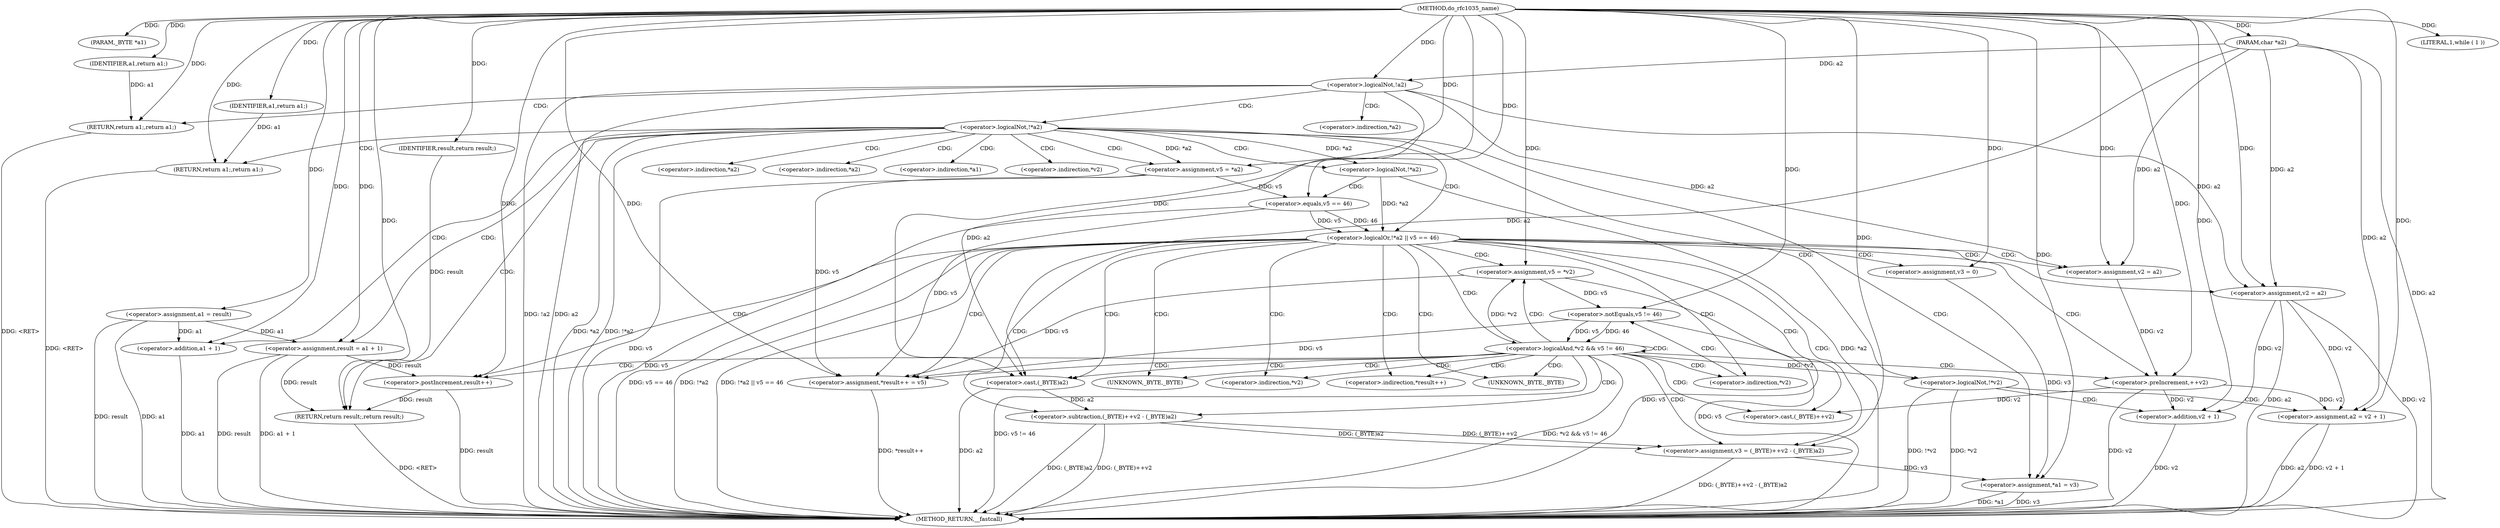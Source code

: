 digraph do_rfc1035_name {  
"1000105" [label = "(METHOD,do_rfc1035_name)" ]
"1000203" [label = "(METHOD_RETURN,__fastcall)" ]
"1000106" [label = "(PARAM,_BYTE *a1)" ]
"1000107" [label = "(PARAM,char *a2)" ]
"1000114" [label = "(<operator>.logicalNot,!a2)" ]
"1000116" [label = "(RETURN,return a1;,return a1;)" ]
"1000117" [label = "(IDENTIFIER,a1,return a1;)" ]
"1000119" [label = "(<operator>.logicalNot,!*a2)" ]
"1000122" [label = "(RETURN,return a1;,return a1;)" ]
"1000123" [label = "(IDENTIFIER,a1,return a1;)" ]
"1000125" [label = "(LITERAL,1,while ( 1 ))" ]
"1000127" [label = "(<operator>.assignment,result = a1 + 1)" ]
"1000129" [label = "(<operator>.addition,a1 + 1)" ]
"1000132" [label = "(<operator>.assignment,v5 = *a2)" ]
"1000137" [label = "(<operator>.logicalOr,!*a2 || v5 == 46)" ]
"1000138" [label = "(<operator>.logicalNot,!*a2)" ]
"1000141" [label = "(<operator>.equals,v5 == 46)" ]
"1000145" [label = "(<operator>.assignment,v2 = a2)" ]
"1000148" [label = "(<operator>.assignment,v3 = 0)" ]
"1000153" [label = "(<operator>.assignment,v2 = a2)" ]
"1000158" [label = "(<operator>.assignment,*result++ = v5)" ]
"1000160" [label = "(<operator>.postIncrement,result++)" ]
"1000163" [label = "(<operator>.assignment,v3 = (_BYTE)++v2 - (_BYTE)a2)" ]
"1000165" [label = "(<operator>.subtraction,(_BYTE)++v2 - (_BYTE)a2)" ]
"1000166" [label = "(<operator>.cast,(_BYTE)++v2)" ]
"1000168" [label = "(<operator>.preIncrement,++v2)" ]
"1000170" [label = "(<operator>.cast,(_BYTE)a2)" ]
"1000173" [label = "(<operator>.assignment,v5 = *v2)" ]
"1000177" [label = "(<operator>.logicalAnd,*v2 && v5 != 46)" ]
"1000180" [label = "(<operator>.notEquals,v5 != 46)" ]
"1000183" [label = "(<operator>.assignment,*a1 = v3)" ]
"1000188" [label = "(<operator>.logicalNot,!*v2)" ]
"1000192" [label = "(<operator>.assignment,a2 = v2 + 1)" ]
"1000194" [label = "(<operator>.addition,v2 + 1)" ]
"1000198" [label = "(<operator>.assignment,a1 = result)" ]
"1000201" [label = "(RETURN,return result;,return result;)" ]
"1000202" [label = "(IDENTIFIER,result,return result;)" ]
"1000120" [label = "(<operator>.indirection,*a2)" ]
"1000134" [label = "(<operator>.indirection,*a2)" ]
"1000139" [label = "(<operator>.indirection,*a2)" ]
"1000159" [label = "(<operator>.indirection,*result++)" ]
"1000167" [label = "(UNKNOWN,_BYTE,_BYTE)" ]
"1000171" [label = "(UNKNOWN,_BYTE,_BYTE)" ]
"1000175" [label = "(<operator>.indirection,*v2)" ]
"1000178" [label = "(<operator>.indirection,*v2)" ]
"1000184" [label = "(<operator>.indirection,*a1)" ]
"1000189" [label = "(<operator>.indirection,*v2)" ]
  "1000116" -> "1000203"  [ label = "DDG: <RET>"] 
  "1000180" -> "1000203"  [ label = "DDG: v5"] 
  "1000173" -> "1000203"  [ label = "DDG: v5"] 
  "1000119" -> "1000203"  [ label = "DDG: !*a2"] 
  "1000177" -> "1000203"  [ label = "DDG: v5 != 46"] 
  "1000137" -> "1000203"  [ label = "DDG: !*a2"] 
  "1000158" -> "1000203"  [ label = "DDG: *result++"] 
  "1000192" -> "1000203"  [ label = "DDG: a2"] 
  "1000165" -> "1000203"  [ label = "DDG: (_BYTE)a2"] 
  "1000188" -> "1000203"  [ label = "DDG: !*v2"] 
  "1000114" -> "1000203"  [ label = "DDG: !a2"] 
  "1000170" -> "1000203"  [ label = "DDG: a2"] 
  "1000145" -> "1000203"  [ label = "DDG: v2"] 
  "1000160" -> "1000203"  [ label = "DDG: result"] 
  "1000192" -> "1000203"  [ label = "DDG: v2 + 1"] 
  "1000107" -> "1000203"  [ label = "DDG: a2"] 
  "1000198" -> "1000203"  [ label = "DDG: result"] 
  "1000127" -> "1000203"  [ label = "DDG: result"] 
  "1000198" -> "1000203"  [ label = "DDG: a1"] 
  "1000119" -> "1000203"  [ label = "DDG: *a2"] 
  "1000138" -> "1000203"  [ label = "DDG: *a2"] 
  "1000188" -> "1000203"  [ label = "DDG: *v2"] 
  "1000165" -> "1000203"  [ label = "DDG: (_BYTE)++v2"] 
  "1000141" -> "1000203"  [ label = "DDG: v5"] 
  "1000183" -> "1000203"  [ label = "DDG: *a1"] 
  "1000137" -> "1000203"  [ label = "DDG: !*a2 || v5 == 46"] 
  "1000129" -> "1000203"  [ label = "DDG: a1"] 
  "1000132" -> "1000203"  [ label = "DDG: v5"] 
  "1000145" -> "1000203"  [ label = "DDG: a2"] 
  "1000114" -> "1000203"  [ label = "DDG: a2"] 
  "1000137" -> "1000203"  [ label = "DDG: v5 == 46"] 
  "1000177" -> "1000203"  [ label = "DDG: *v2 && v5 != 46"] 
  "1000168" -> "1000203"  [ label = "DDG: v2"] 
  "1000127" -> "1000203"  [ label = "DDG: a1 + 1"] 
  "1000194" -> "1000203"  [ label = "DDG: v2"] 
  "1000163" -> "1000203"  [ label = "DDG: (_BYTE)++v2 - (_BYTE)a2"] 
  "1000183" -> "1000203"  [ label = "DDG: v3"] 
  "1000201" -> "1000203"  [ label = "DDG: <RET>"] 
  "1000122" -> "1000203"  [ label = "DDG: <RET>"] 
  "1000105" -> "1000106"  [ label = "DDG: "] 
  "1000105" -> "1000107"  [ label = "DDG: "] 
  "1000107" -> "1000114"  [ label = "DDG: a2"] 
  "1000105" -> "1000114"  [ label = "DDG: "] 
  "1000117" -> "1000116"  [ label = "DDG: a1"] 
  "1000105" -> "1000116"  [ label = "DDG: "] 
  "1000105" -> "1000117"  [ label = "DDG: "] 
  "1000123" -> "1000122"  [ label = "DDG: a1"] 
  "1000105" -> "1000122"  [ label = "DDG: "] 
  "1000105" -> "1000123"  [ label = "DDG: "] 
  "1000105" -> "1000125"  [ label = "DDG: "] 
  "1000198" -> "1000127"  [ label = "DDG: a1"] 
  "1000105" -> "1000127"  [ label = "DDG: "] 
  "1000198" -> "1000129"  [ label = "DDG: a1"] 
  "1000105" -> "1000129"  [ label = "DDG: "] 
  "1000119" -> "1000132"  [ label = "DDG: *a2"] 
  "1000105" -> "1000132"  [ label = "DDG: "] 
  "1000138" -> "1000137"  [ label = "DDG: *a2"] 
  "1000119" -> "1000138"  [ label = "DDG: *a2"] 
  "1000141" -> "1000137"  [ label = "DDG: v5"] 
  "1000141" -> "1000137"  [ label = "DDG: 46"] 
  "1000132" -> "1000141"  [ label = "DDG: v5"] 
  "1000105" -> "1000141"  [ label = "DDG: "] 
  "1000114" -> "1000145"  [ label = "DDG: a2"] 
  "1000107" -> "1000145"  [ label = "DDG: a2"] 
  "1000105" -> "1000145"  [ label = "DDG: "] 
  "1000105" -> "1000148"  [ label = "DDG: "] 
  "1000114" -> "1000153"  [ label = "DDG: a2"] 
  "1000107" -> "1000153"  [ label = "DDG: a2"] 
  "1000105" -> "1000153"  [ label = "DDG: "] 
  "1000180" -> "1000158"  [ label = "DDG: v5"] 
  "1000173" -> "1000158"  [ label = "DDG: v5"] 
  "1000141" -> "1000158"  [ label = "DDG: v5"] 
  "1000132" -> "1000158"  [ label = "DDG: v5"] 
  "1000105" -> "1000158"  [ label = "DDG: "] 
  "1000127" -> "1000160"  [ label = "DDG: result"] 
  "1000105" -> "1000160"  [ label = "DDG: "] 
  "1000165" -> "1000163"  [ label = "DDG: (_BYTE)++v2"] 
  "1000165" -> "1000163"  [ label = "DDG: (_BYTE)a2"] 
  "1000105" -> "1000163"  [ label = "DDG: "] 
  "1000168" -> "1000166"  [ label = "DDG: v2"] 
  "1000153" -> "1000168"  [ label = "DDG: v2"] 
  "1000105" -> "1000168"  [ label = "DDG: "] 
  "1000170" -> "1000165"  [ label = "DDG: a2"] 
  "1000107" -> "1000170"  [ label = "DDG: a2"] 
  "1000105" -> "1000170"  [ label = "DDG: "] 
  "1000114" -> "1000170"  [ label = "DDG: a2"] 
  "1000177" -> "1000173"  [ label = "DDG: *v2"] 
  "1000105" -> "1000173"  [ label = "DDG: "] 
  "1000180" -> "1000177"  [ label = "DDG: v5"] 
  "1000180" -> "1000177"  [ label = "DDG: 46"] 
  "1000173" -> "1000180"  [ label = "DDG: v5"] 
  "1000105" -> "1000180"  [ label = "DDG: "] 
  "1000163" -> "1000183"  [ label = "DDG: v3"] 
  "1000148" -> "1000183"  [ label = "DDG: v3"] 
  "1000105" -> "1000183"  [ label = "DDG: "] 
  "1000177" -> "1000188"  [ label = "DDG: *v2"] 
  "1000168" -> "1000192"  [ label = "DDG: v2"] 
  "1000145" -> "1000192"  [ label = "DDG: v2"] 
  "1000105" -> "1000192"  [ label = "DDG: "] 
  "1000107" -> "1000192"  [ label = "DDG: a2"] 
  "1000168" -> "1000194"  [ label = "DDG: v2"] 
  "1000145" -> "1000194"  [ label = "DDG: v2"] 
  "1000105" -> "1000194"  [ label = "DDG: "] 
  "1000105" -> "1000198"  [ label = "DDG: "] 
  "1000202" -> "1000201"  [ label = "DDG: result"] 
  "1000160" -> "1000201"  [ label = "DDG: result"] 
  "1000127" -> "1000201"  [ label = "DDG: result"] 
  "1000105" -> "1000201"  [ label = "DDG: "] 
  "1000105" -> "1000202"  [ label = "DDG: "] 
  "1000114" -> "1000120"  [ label = "CDG: "] 
  "1000114" -> "1000119"  [ label = "CDG: "] 
  "1000114" -> "1000116"  [ label = "CDG: "] 
  "1000119" -> "1000201"  [ label = "CDG: "] 
  "1000119" -> "1000122"  [ label = "CDG: "] 
  "1000119" -> "1000189"  [ label = "CDG: "] 
  "1000119" -> "1000188"  [ label = "CDG: "] 
  "1000119" -> "1000184"  [ label = "CDG: "] 
  "1000119" -> "1000183"  [ label = "CDG: "] 
  "1000119" -> "1000127"  [ label = "CDG: "] 
  "1000119" -> "1000139"  [ label = "CDG: "] 
  "1000119" -> "1000138"  [ label = "CDG: "] 
  "1000119" -> "1000137"  [ label = "CDG: "] 
  "1000119" -> "1000134"  [ label = "CDG: "] 
  "1000119" -> "1000132"  [ label = "CDG: "] 
  "1000119" -> "1000129"  [ label = "CDG: "] 
  "1000137" -> "1000175"  [ label = "CDG: "] 
  "1000137" -> "1000173"  [ label = "CDG: "] 
  "1000137" -> "1000171"  [ label = "CDG: "] 
  "1000137" -> "1000170"  [ label = "CDG: "] 
  "1000137" -> "1000168"  [ label = "CDG: "] 
  "1000137" -> "1000167"  [ label = "CDG: "] 
  "1000137" -> "1000166"  [ label = "CDG: "] 
  "1000137" -> "1000165"  [ label = "CDG: "] 
  "1000137" -> "1000163"  [ label = "CDG: "] 
  "1000137" -> "1000178"  [ label = "CDG: "] 
  "1000137" -> "1000177"  [ label = "CDG: "] 
  "1000137" -> "1000160"  [ label = "CDG: "] 
  "1000137" -> "1000159"  [ label = "CDG: "] 
  "1000137" -> "1000158"  [ label = "CDG: "] 
  "1000137" -> "1000153"  [ label = "CDG: "] 
  "1000137" -> "1000148"  [ label = "CDG: "] 
  "1000137" -> "1000145"  [ label = "CDG: "] 
  "1000138" -> "1000141"  [ label = "CDG: "] 
  "1000177" -> "1000175"  [ label = "CDG: "] 
  "1000177" -> "1000173"  [ label = "CDG: "] 
  "1000177" -> "1000171"  [ label = "CDG: "] 
  "1000177" -> "1000170"  [ label = "CDG: "] 
  "1000177" -> "1000168"  [ label = "CDG: "] 
  "1000177" -> "1000167"  [ label = "CDG: "] 
  "1000177" -> "1000166"  [ label = "CDG: "] 
  "1000177" -> "1000165"  [ label = "CDG: "] 
  "1000177" -> "1000163"  [ label = "CDG: "] 
  "1000177" -> "1000178"  [ label = "CDG: "] 
  "1000177" -> "1000177"  [ label = "CDG: "] 
  "1000177" -> "1000160"  [ label = "CDG: "] 
  "1000177" -> "1000159"  [ label = "CDG: "] 
  "1000177" -> "1000158"  [ label = "CDG: "] 
  "1000178" -> "1000180"  [ label = "CDG: "] 
  "1000188" -> "1000192"  [ label = "CDG: "] 
  "1000188" -> "1000194"  [ label = "CDG: "] 
}
